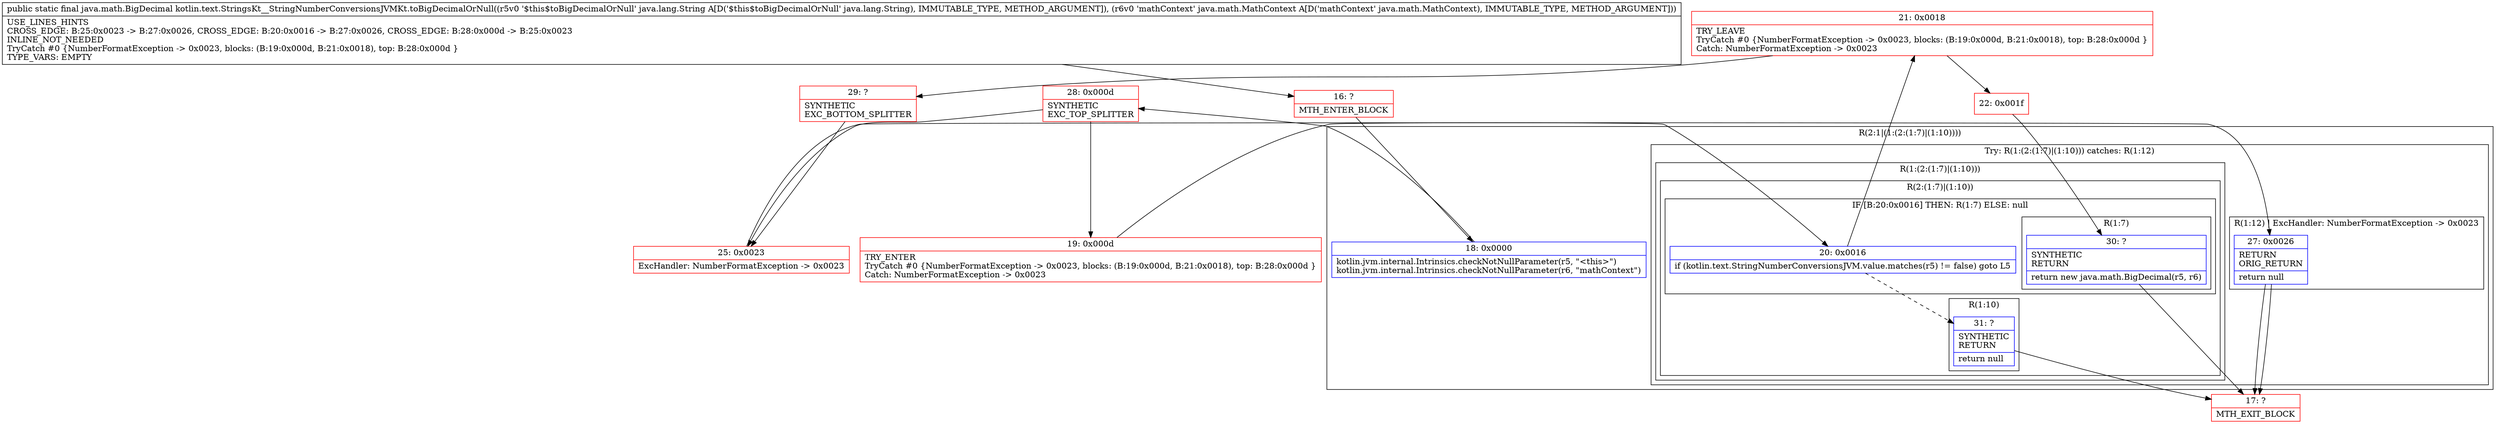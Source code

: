 digraph "CFG forkotlin.text.StringsKt__StringNumberConversionsJVMKt.toBigDecimalOrNull(Ljava\/lang\/String;Ljava\/math\/MathContext;)Ljava\/math\/BigDecimal;" {
subgraph cluster_Region_1209419554 {
label = "R(2:1|(1:(2:(1:7)|(1:10))))";
node [shape=record,color=blue];
Node_18 [shape=record,label="{18\:\ 0x0000|kotlin.jvm.internal.Intrinsics.checkNotNullParameter(r5, \"\<this\>\")\lkotlin.jvm.internal.Intrinsics.checkNotNullParameter(r6, \"mathContext\")\l}"];
subgraph cluster_TryCatchRegion_362267588 {
label = "Try: R(1:(2:(1:7)|(1:10))) catches: R(1:12)";
node [shape=record,color=blue];
subgraph cluster_Region_558417130 {
label = "R(1:(2:(1:7)|(1:10)))";
node [shape=record,color=blue];
subgraph cluster_Region_922161221 {
label = "R(2:(1:7)|(1:10))";
node [shape=record,color=blue];
subgraph cluster_IfRegion_1277329134 {
label = "IF [B:20:0x0016] THEN: R(1:7) ELSE: null";
node [shape=record,color=blue];
Node_20 [shape=record,label="{20\:\ 0x0016|if (kotlin.text.StringNumberConversionsJVM.value.matches(r5) != false) goto L5\l}"];
subgraph cluster_Region_1736449357 {
label = "R(1:7)";
node [shape=record,color=blue];
Node_30 [shape=record,label="{30\:\ ?|SYNTHETIC\lRETURN\l|return new java.math.BigDecimal(r5, r6)\l}"];
}
}
subgraph cluster_Region_8972995 {
label = "R(1:10)";
node [shape=record,color=blue];
Node_31 [shape=record,label="{31\:\ ?|SYNTHETIC\lRETURN\l|return null\l}"];
}
}
}
subgraph cluster_Region_250849199 {
label = "R(1:12) | ExcHandler: NumberFormatException \-\> 0x0023\l";
node [shape=record,color=blue];
Node_27 [shape=record,label="{27\:\ 0x0026|RETURN\lORIG_RETURN\l|return null\l}"];
}
}
}
subgraph cluster_Region_250849199 {
label = "R(1:12) | ExcHandler: NumberFormatException \-\> 0x0023\l";
node [shape=record,color=blue];
Node_27 [shape=record,label="{27\:\ 0x0026|RETURN\lORIG_RETURN\l|return null\l}"];
}
Node_16 [shape=record,color=red,label="{16\:\ ?|MTH_ENTER_BLOCK\l}"];
Node_28 [shape=record,color=red,label="{28\:\ 0x000d|SYNTHETIC\lEXC_TOP_SPLITTER\l}"];
Node_19 [shape=record,color=red,label="{19\:\ 0x000d|TRY_ENTER\lTryCatch #0 \{NumberFormatException \-\> 0x0023, blocks: (B:19:0x000d, B:21:0x0018), top: B:28:0x000d \}\lCatch: NumberFormatException \-\> 0x0023\l}"];
Node_21 [shape=record,color=red,label="{21\:\ 0x0018|TRY_LEAVE\lTryCatch #0 \{NumberFormatException \-\> 0x0023, blocks: (B:19:0x000d, B:21:0x0018), top: B:28:0x000d \}\lCatch: NumberFormatException \-\> 0x0023\l}"];
Node_22 [shape=record,color=red,label="{22\:\ 0x001f}"];
Node_17 [shape=record,color=red,label="{17\:\ ?|MTH_EXIT_BLOCK\l}"];
Node_29 [shape=record,color=red,label="{29\:\ ?|SYNTHETIC\lEXC_BOTTOM_SPLITTER\l}"];
Node_25 [shape=record,color=red,label="{25\:\ 0x0023|ExcHandler: NumberFormatException \-\> 0x0023\l}"];
MethodNode[shape=record,label="{public static final java.math.BigDecimal kotlin.text.StringsKt__StringNumberConversionsJVMKt.toBigDecimalOrNull((r5v0 '$this$toBigDecimalOrNull' java.lang.String A[D('$this$toBigDecimalOrNull' java.lang.String), IMMUTABLE_TYPE, METHOD_ARGUMENT]), (r6v0 'mathContext' java.math.MathContext A[D('mathContext' java.math.MathContext), IMMUTABLE_TYPE, METHOD_ARGUMENT]))  | USE_LINES_HINTS\lCROSS_EDGE: B:25:0x0023 \-\> B:27:0x0026, CROSS_EDGE: B:20:0x0016 \-\> B:27:0x0026, CROSS_EDGE: B:28:0x000d \-\> B:25:0x0023\lINLINE_NOT_NEEDED\lTryCatch #0 \{NumberFormatException \-\> 0x0023, blocks: (B:19:0x000d, B:21:0x0018), top: B:28:0x000d \}\lTYPE_VARS: EMPTY\l}"];
MethodNode -> Node_16;Node_18 -> Node_28;
Node_20 -> Node_21;
Node_20 -> Node_31[style=dashed];
Node_30 -> Node_17;
Node_31 -> Node_17;
Node_27 -> Node_17;
Node_27 -> Node_17;
Node_16 -> Node_18;
Node_28 -> Node_19;
Node_28 -> Node_25;
Node_19 -> Node_20;
Node_21 -> Node_22;
Node_21 -> Node_29;
Node_22 -> Node_30;
Node_29 -> Node_25;
Node_25 -> Node_27;
}

